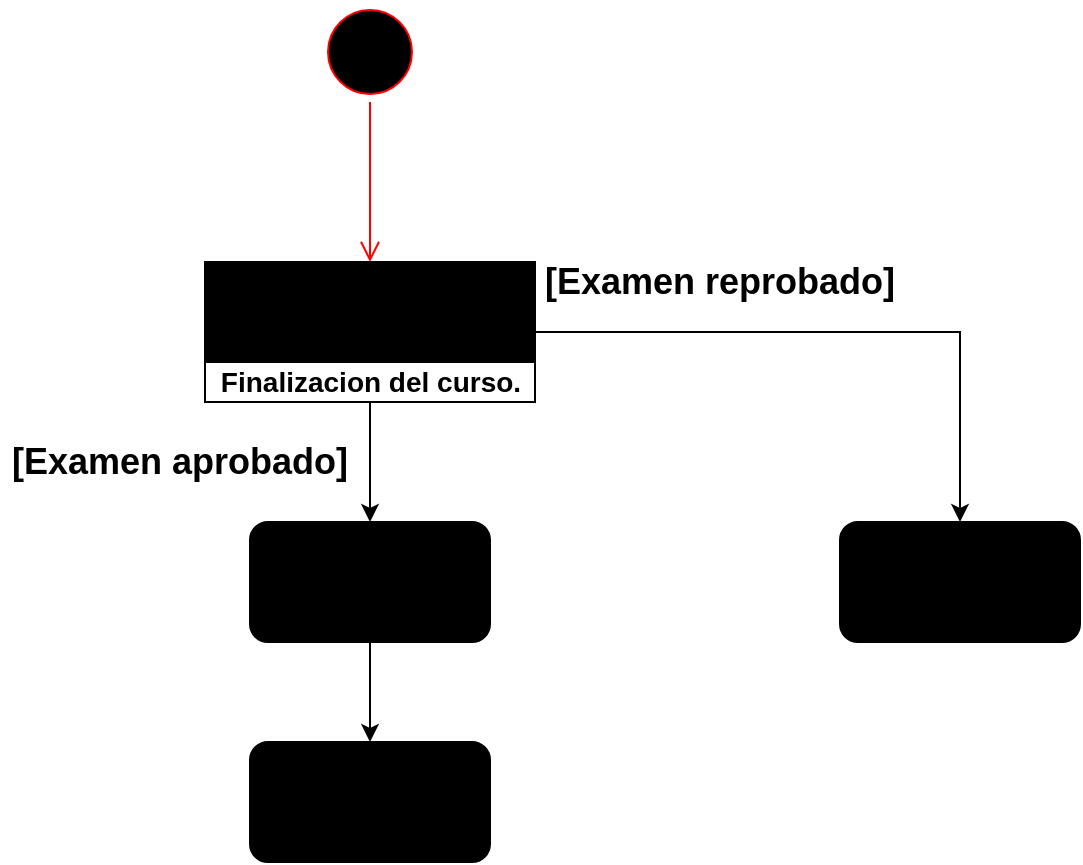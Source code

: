 <mxfile>
    <diagram id="PM8qw5xjLFANa7GZ6_1g" name="Page-1">
        <mxGraphModel dx="1087" dy="516" grid="1" gridSize="10" guides="1" tooltips="1" connect="1" arrows="1" fold="1" page="1" pageScale="1" pageWidth="827" pageHeight="1169" math="0" shadow="0">
            <root>
                <mxCell id="0"/>
                <mxCell id="1" parent="0"/>
                <mxCell id="2" value="" style="ellipse;html=1;shape=startState;fillColor=#000000;strokeColor=#ff0000;" vertex="1" parent="1">
                    <mxGeometry x="160" width="50" height="50" as="geometry"/>
                </mxCell>
                <mxCell id="3" value="" style="edgeStyle=orthogonalEdgeStyle;html=1;verticalAlign=bottom;endArrow=open;endSize=8;strokeColor=#ff0000;fillColor=#000000;entryX=0.5;entryY=0;entryDx=0;entryDy=0;" edge="1" source="2" parent="1" target="9">
                    <mxGeometry relative="1" as="geometry">
                        <mxPoint x="165" y="120" as="targetPoint"/>
                    </mxGeometry>
                </mxCell>
                <mxCell id="18" style="edgeStyle=orthogonalEdgeStyle;rounded=0;orthogonalLoop=1;jettySize=auto;html=1;entryX=0.5;entryY=0;entryDx=0;entryDy=0;fillColor=#000000;" edge="1" parent="1" source="9" target="16">
                    <mxGeometry relative="1" as="geometry"/>
                </mxCell>
                <mxCell id="22" style="edgeStyle=orthogonalEdgeStyle;rounded=0;orthogonalLoop=1;jettySize=auto;html=1;fillColor=#000000;entryX=0.5;entryY=0;entryDx=0;entryDy=0;" edge="1" parent="1" source="9" target="23">
                    <mxGeometry relative="1" as="geometry">
                        <mxPoint x="480" y="250" as="targetPoint"/>
                    </mxGeometry>
                </mxCell>
                <mxCell id="9" value="Autorizacion" style="swimlane;fontStyle=1;align=center;verticalAlign=top;childLayout=stackLayout;horizontal=1;startSize=50;horizontalStack=0;resizeParent=1;resizeParentMax=0;resizeLast=0;collapsible=1;marginBottom=0;fillColor=#000000;strokeColor=#000000;" vertex="1" parent="1">
                    <mxGeometry x="102.5" y="130" width="165" height="70" as="geometry"/>
                </mxCell>
                <mxCell id="14" value="&lt;font style=&quot;font-size: 14px&quot;&gt;&lt;b&gt;Finalizacion del curso.&lt;/b&gt;&lt;/font&gt;" style="text;html=1;align=center;verticalAlign=middle;resizable=0;points=[];autosize=1;" vertex="1" parent="9">
                    <mxGeometry y="50" width="165" height="20" as="geometry"/>
                </mxCell>
                <mxCell id="15" value="&lt;font style=&quot;font-size: 18px&quot;&gt;&lt;b&gt;[Examen aprobado]&lt;/b&gt;&lt;/font&gt;" style="text;html=1;strokeColor=none;fillColor=none;align=center;verticalAlign=middle;whiteSpace=wrap;rounded=0;" vertex="1" parent="1">
                    <mxGeometry y="220" width="180" height="20" as="geometry"/>
                </mxCell>
                <mxCell id="19" style="edgeStyle=orthogonalEdgeStyle;rounded=0;orthogonalLoop=1;jettySize=auto;html=1;entryX=0.5;entryY=0;entryDx=0;entryDy=0;fillColor=#000000;" edge="1" parent="1" source="16" target="17">
                    <mxGeometry relative="1" as="geometry"/>
                </mxCell>
                <mxCell id="16" value="&lt;font style=&quot;font-size: 14px&quot;&gt;&lt;b&gt;Autorizacion&lt;/b&gt;&lt;/font&gt;" style="rounded=1;whiteSpace=wrap;html=1;strokeColor=#000000;fillColor=#000000;" vertex="1" parent="1">
                    <mxGeometry x="125" y="260" width="120" height="60" as="geometry"/>
                </mxCell>
                <mxCell id="17" value="&lt;font style=&quot;font-size: 14px&quot;&gt;&lt;b&gt;Certificacion&lt;/b&gt;&lt;/font&gt;" style="rounded=1;whiteSpace=wrap;html=1;strokeColor=#000000;fillColor=#000000;" vertex="1" parent="1">
                    <mxGeometry x="125" y="370" width="120" height="60" as="geometry"/>
                </mxCell>
                <mxCell id="21" value="&lt;font style=&quot;font-size: 18px&quot;&gt;&lt;b&gt;[Examen reprobado]&lt;/b&gt;&lt;/font&gt;" style="text;html=1;strokeColor=none;fillColor=none;align=center;verticalAlign=middle;whiteSpace=wrap;rounded=0;" vertex="1" parent="1">
                    <mxGeometry x="270" y="130" width="180" height="20" as="geometry"/>
                </mxCell>
                <mxCell id="23" value="&lt;font style=&quot;font-size: 14px&quot;&gt;&lt;b&gt;Certificado Denegado&lt;/b&gt;&lt;/font&gt;" style="rounded=1;whiteSpace=wrap;html=1;strokeColor=#000000;fillColor=#000000;" vertex="1" parent="1">
                    <mxGeometry x="420" y="260" width="120" height="60" as="geometry"/>
                </mxCell>
            </root>
        </mxGraphModel>
    </diagram>
</mxfile>